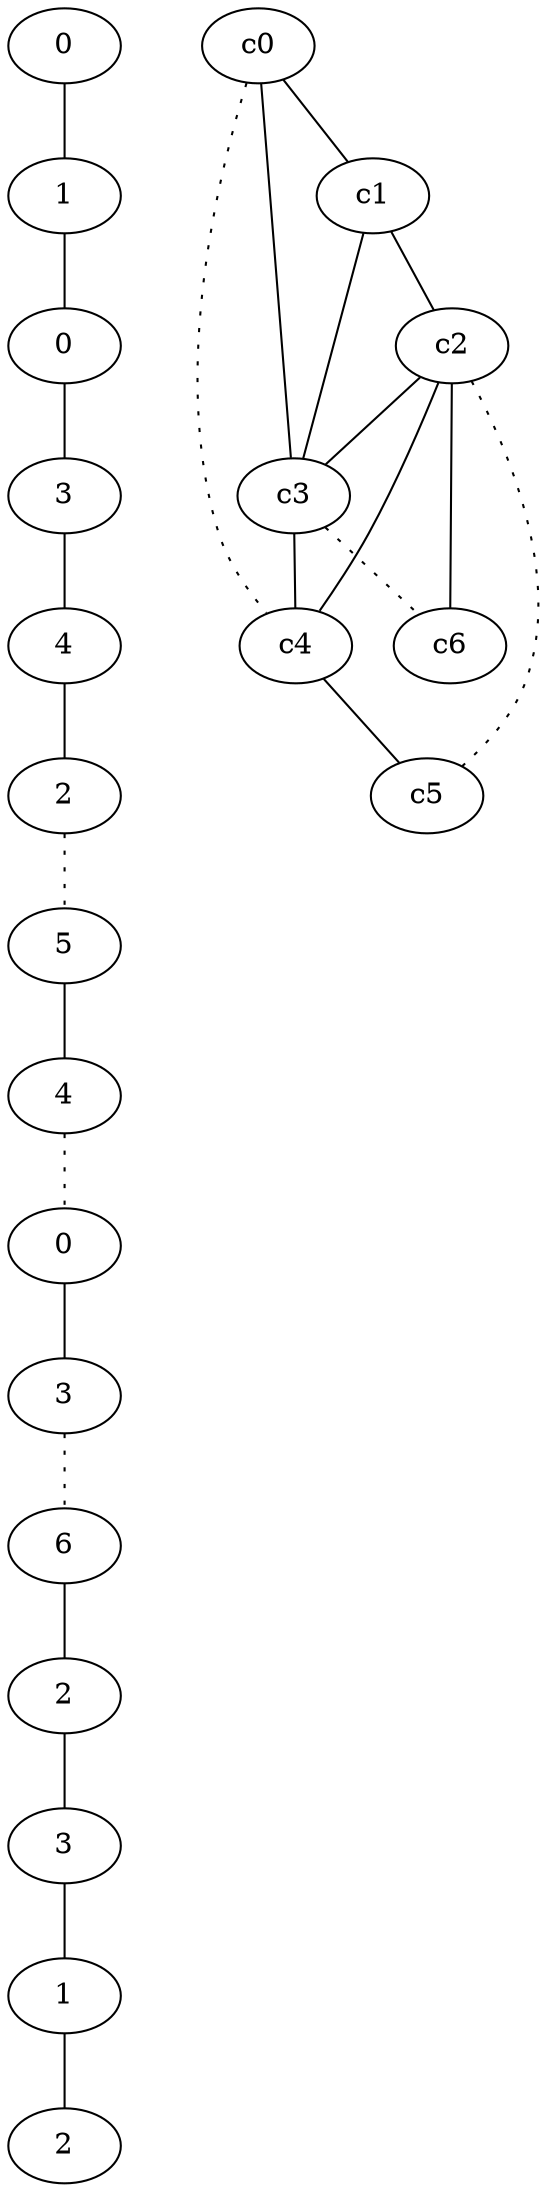 graph {
a0[label=0];
a1[label=1];
a2[label=0];
a3[label=3];
a4[label=4];
a5[label=2];
a6[label=5];
a7[label=4];
a8[label=0];
a9[label=3];
a10[label=6];
a11[label=2];
a12[label=3];
a13[label=1];
a14[label=2];
a0 -- a1;
a1 -- a2;
a2 -- a3;
a3 -- a4;
a4 -- a5;
a5 -- a6 [style=dotted];
a6 -- a7;
a7 -- a8 [style=dotted];
a8 -- a9;
a9 -- a10 [style=dotted];
a10 -- a11;
a11 -- a12;
a12 -- a13;
a13 -- a14;
c0 -- c1;
c0 -- c3;
c0 -- c4 [style=dotted];
c1 -- c2;
c1 -- c3;
c2 -- c3;
c2 -- c4;
c2 -- c5 [style=dotted];
c2 -- c6;
c3 -- c4;
c3 -- c6 [style=dotted];
c4 -- c5;
}
